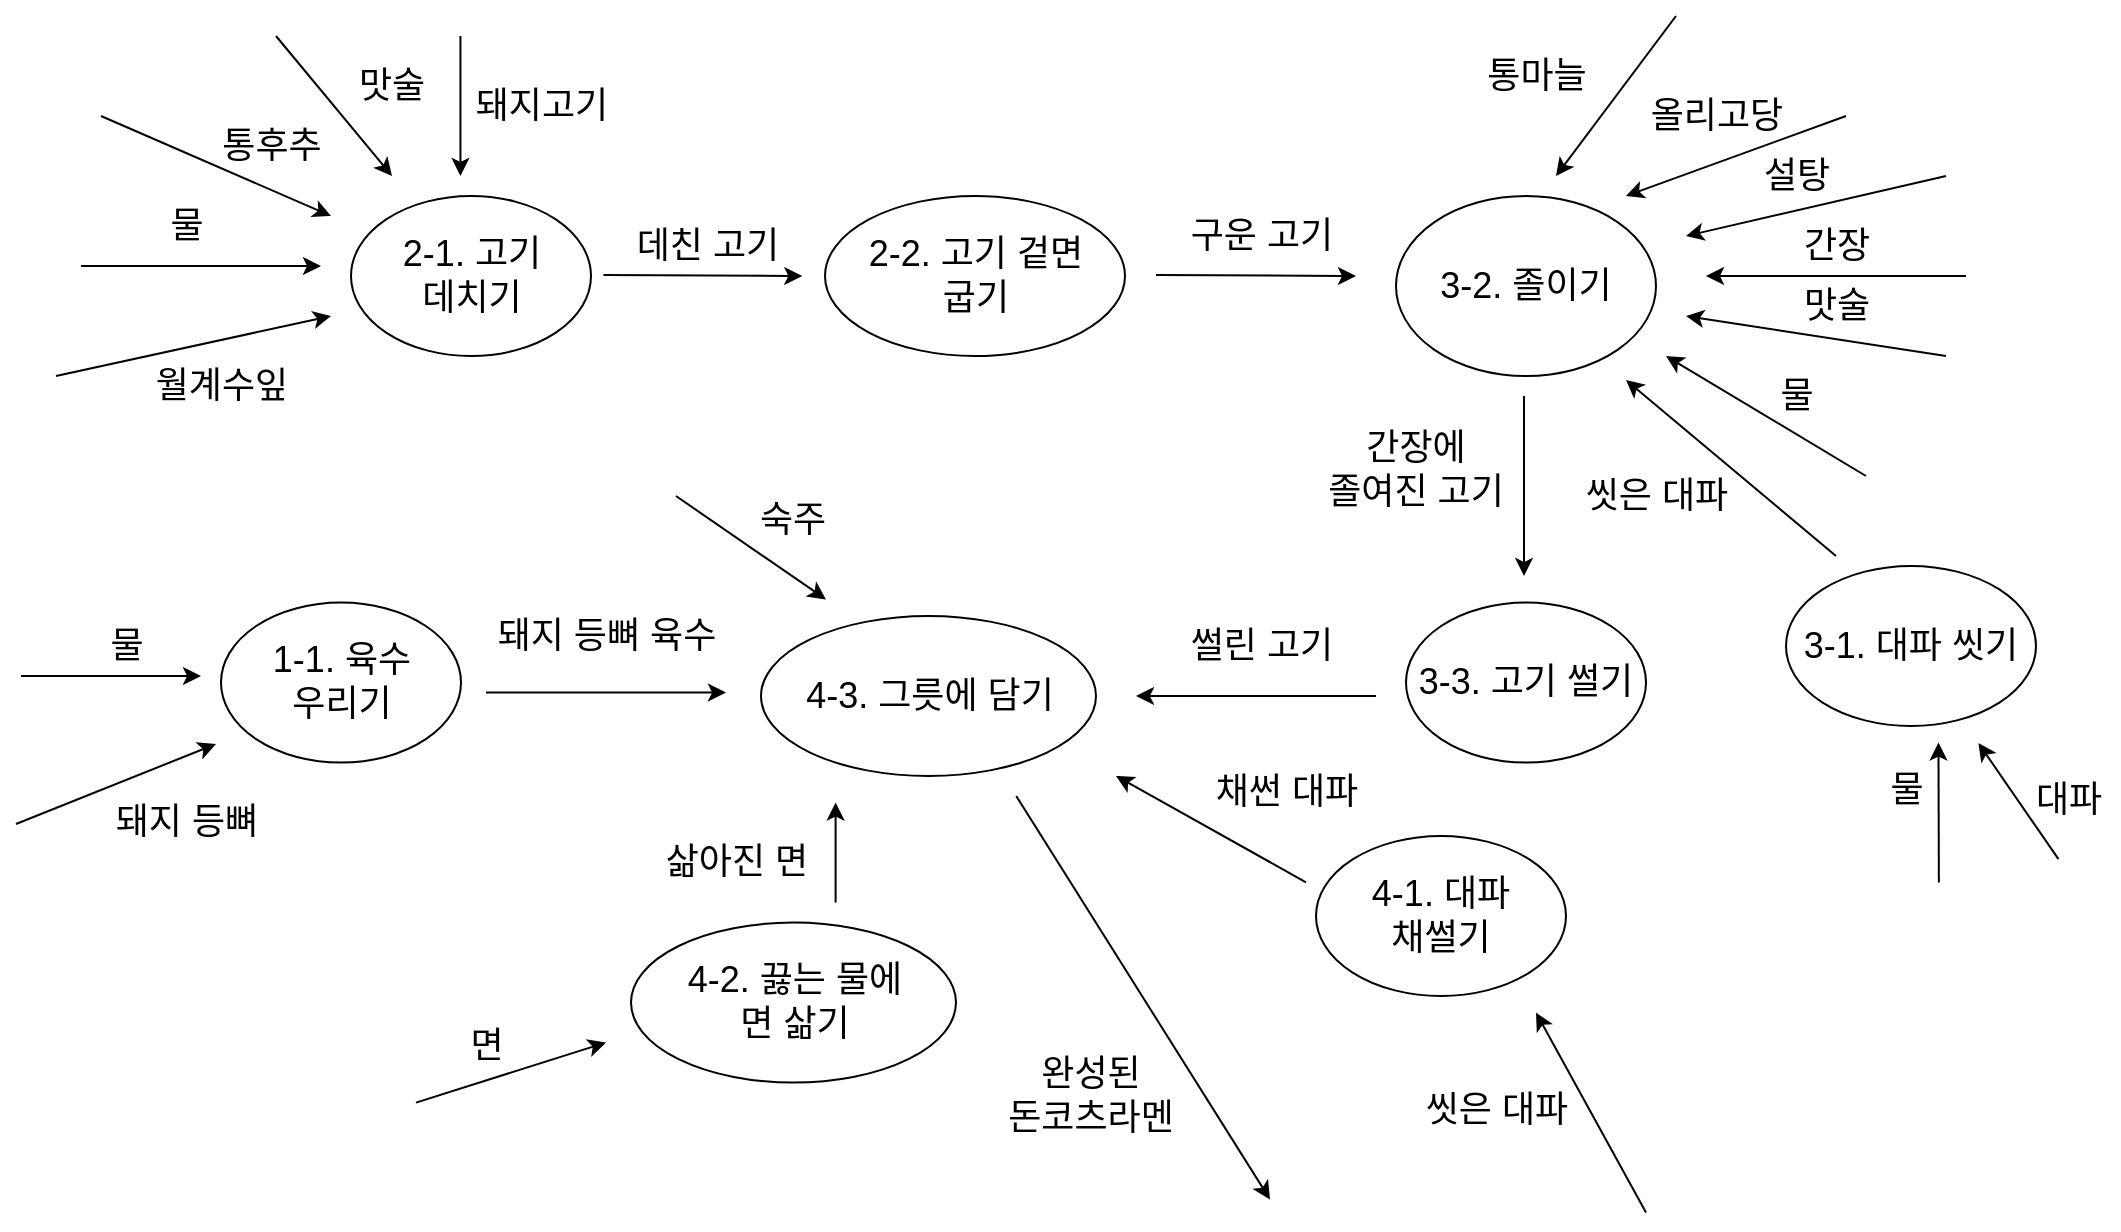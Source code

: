 <mxfile version="15.4.0" type="github">
  <diagram id="KtU2aRdOKYF484g9giqT" name="Page-1">
    <mxGraphModel dx="1826" dy="827" grid="1" gridSize="10" guides="1" tooltips="1" connect="1" arrows="1" fold="1" page="1" pageScale="1" pageWidth="1169" pageHeight="827" math="0" shadow="0">
      <root>
        <mxCell id="0" />
        <mxCell id="1" parent="0" />
        <mxCell id="4ka4wmr6u2VwpcD3s4QF-1" value="&lt;font style=&quot;font-size: 18px&quot;&gt;2-1. 고기 &lt;br&gt;데치기&lt;/font&gt;" style="ellipse;whiteSpace=wrap;html=1;" parent="1" vertex="1">
          <mxGeometry x="197.5" y="120" width="120" height="80" as="geometry" />
        </mxCell>
        <mxCell id="4ka4wmr6u2VwpcD3s4QF-2" value="&lt;font style=&quot;font-size: 18px&quot;&gt;돼지고기&lt;br&gt;&lt;/font&gt;" style="text;html=1;strokeColor=none;fillColor=none;align=center;verticalAlign=middle;whiteSpace=wrap;rounded=0;" parent="1" vertex="1">
          <mxGeometry x="252.5" y="60" width="80" height="30" as="geometry" />
        </mxCell>
        <mxCell id="4ka4wmr6u2VwpcD3s4QF-3" value="" style="endArrow=classic;html=1;" parent="1" edge="1">
          <mxGeometry width="50" height="50" relative="1" as="geometry">
            <mxPoint x="252.22" y="40" as="sourcePoint" />
            <mxPoint x="252.22" y="110" as="targetPoint" />
          </mxGeometry>
        </mxCell>
        <mxCell id="4ka4wmr6u2VwpcD3s4QF-8" value="&lt;font style=&quot;font-size: 18px&quot;&gt;구운 고기&lt;br&gt;&lt;/font&gt;" style="text;html=1;strokeColor=none;fillColor=none;align=center;verticalAlign=middle;whiteSpace=wrap;rounded=0;" parent="1" vertex="1">
          <mxGeometry x="572.5" y="125" width="160" height="30" as="geometry" />
        </mxCell>
        <mxCell id="4ka4wmr6u2VwpcD3s4QF-9" value="" style="endArrow=classic;html=1;" parent="1" edge="1">
          <mxGeometry width="50" height="50" relative="1" as="geometry">
            <mxPoint x="600" y="159.5" as="sourcePoint" />
            <mxPoint x="700" y="160" as="targetPoint" />
            <Array as="points" />
          </mxGeometry>
        </mxCell>
        <mxCell id="4ka4wmr6u2VwpcD3s4QF-13" value="&lt;font style=&quot;font-size: 18px&quot;&gt;3-2.&amp;nbsp;졸이기&lt;/font&gt;" style="ellipse;whiteSpace=wrap;html=1;" parent="1" vertex="1">
          <mxGeometry x="720" y="120" width="130" height="90" as="geometry" />
        </mxCell>
        <mxCell id="4ka4wmr6u2VwpcD3s4QF-14" value="&lt;font style=&quot;font-size: 18px&quot;&gt;간장에 &lt;br&gt;졸여진 고기&lt;br&gt;&lt;/font&gt;" style="text;html=1;strokeColor=none;fillColor=none;align=center;verticalAlign=middle;whiteSpace=wrap;rounded=0;" parent="1" vertex="1">
          <mxGeometry x="680" y="241.71" width="100" height="30" as="geometry" />
        </mxCell>
        <mxCell id="4ka4wmr6u2VwpcD3s4QF-15" value="" style="endArrow=classic;html=1;" parent="1" edge="1">
          <mxGeometry width="50" height="50" relative="1" as="geometry">
            <mxPoint x="784" y="220" as="sourcePoint" />
            <mxPoint x="784" y="310" as="targetPoint" />
          </mxGeometry>
        </mxCell>
        <mxCell id="4ka4wmr6u2VwpcD3s4QF-19" value="" style="endArrow=classic;html=1;" parent="1" edge="1">
          <mxGeometry width="50" height="50" relative="1" as="geometry">
            <mxPoint x="1005" y="160" as="sourcePoint" />
            <mxPoint x="875" y="160" as="targetPoint" />
          </mxGeometry>
        </mxCell>
        <mxCell id="4ka4wmr6u2VwpcD3s4QF-27" value="" style="endArrow=classic;html=1;" parent="1" edge="1">
          <mxGeometry width="50" height="50" relative="1" as="geometry">
            <mxPoint x="72.5" y="80" as="sourcePoint" />
            <mxPoint x="187.5" y="130" as="targetPoint" />
          </mxGeometry>
        </mxCell>
        <mxCell id="4ka4wmr6u2VwpcD3s4QF-28" value="&lt;font style=&quot;font-size: 18px&quot;&gt;통후추&lt;/font&gt;" style="text;html=1;strokeColor=none;fillColor=none;align=center;verticalAlign=middle;whiteSpace=wrap;rounded=0;" parent="1" vertex="1">
          <mxGeometry x="122.5" y="80" width="70" height="30" as="geometry" />
        </mxCell>
        <mxCell id="4ka4wmr6u2VwpcD3s4QF-29" value="" style="endArrow=classic;html=1;" parent="1" edge="1">
          <mxGeometry width="50" height="50" relative="1" as="geometry">
            <mxPoint x="50" y="210" as="sourcePoint" />
            <mxPoint x="187.5" y="180" as="targetPoint" />
          </mxGeometry>
        </mxCell>
        <mxCell id="4ka4wmr6u2VwpcD3s4QF-30" value="&lt;font style=&quot;font-size: 18px&quot;&gt;월계수잎&lt;/font&gt;" style="text;html=1;strokeColor=none;fillColor=none;align=center;verticalAlign=middle;whiteSpace=wrap;rounded=0;" parent="1" vertex="1">
          <mxGeometry x="87.5" y="200" width="90" height="30" as="geometry" />
        </mxCell>
        <mxCell id="4ka4wmr6u2VwpcD3s4QF-31" value="" style="endArrow=classic;html=1;" parent="1" edge="1">
          <mxGeometry width="50" height="50" relative="1" as="geometry">
            <mxPoint x="160" y="40" as="sourcePoint" />
            <mxPoint x="218" y="110" as="targetPoint" />
          </mxGeometry>
        </mxCell>
        <mxCell id="4ka4wmr6u2VwpcD3s4QF-32" value="&lt;font style=&quot;font-size: 18px&quot;&gt;맛술&lt;/font&gt;" style="text;html=1;strokeColor=none;fillColor=none;align=center;verticalAlign=middle;whiteSpace=wrap;rounded=0;" parent="1" vertex="1">
          <mxGeometry x="182.5" y="50" width="70" height="30" as="geometry" />
        </mxCell>
        <mxCell id="4ka4wmr6u2VwpcD3s4QF-33" value="&lt;font style=&quot;font-size: 18px&quot;&gt;간장&lt;/font&gt;" style="text;html=1;align=center;verticalAlign=middle;resizable=0;points=[];autosize=1;strokeColor=none;fillColor=none;" parent="1" vertex="1">
          <mxGeometry x="915" y="134.5" width="50" height="20" as="geometry" />
        </mxCell>
        <mxCell id="4ka4wmr6u2VwpcD3s4QF-34" value="" style="endArrow=classic;html=1;" parent="1" edge="1">
          <mxGeometry width="50" height="50" relative="1" as="geometry">
            <mxPoint x="995" y="200" as="sourcePoint" />
            <mxPoint x="865" y="180" as="targetPoint" />
          </mxGeometry>
        </mxCell>
        <mxCell id="4ka4wmr6u2VwpcD3s4QF-35" value="&lt;font style=&quot;font-size: 18px&quot;&gt;맛술&lt;/font&gt;" style="text;html=1;align=center;verticalAlign=middle;resizable=0;points=[];autosize=1;strokeColor=none;fillColor=none;" parent="1" vertex="1">
          <mxGeometry x="915" y="164.5" width="50" height="20" as="geometry" />
        </mxCell>
        <mxCell id="4ka4wmr6u2VwpcD3s4QF-36" value="" style="endArrow=classic;html=1;" parent="1" edge="1">
          <mxGeometry width="50" height="50" relative="1" as="geometry">
            <mxPoint x="955" y="260" as="sourcePoint" />
            <mxPoint x="855" y="200" as="targetPoint" />
          </mxGeometry>
        </mxCell>
        <mxCell id="4ka4wmr6u2VwpcD3s4QF-41" value="&lt;font style=&quot;font-size: 18px&quot;&gt;올리고당&lt;/font&gt;" style="text;html=1;align=center;verticalAlign=middle;resizable=0;points=[];autosize=1;strokeColor=none;fillColor=none;" parent="1" vertex="1">
          <mxGeometry x="835" y="70" width="90" height="20" as="geometry" />
        </mxCell>
        <mxCell id="4ka4wmr6u2VwpcD3s4QF-42" value="" style="endArrow=classic;html=1;" parent="1" edge="1">
          <mxGeometry width="50" height="50" relative="1" as="geometry">
            <mxPoint x="995" y="110" as="sourcePoint" />
            <mxPoint x="865" y="140" as="targetPoint" />
          </mxGeometry>
        </mxCell>
        <mxCell id="4ka4wmr6u2VwpcD3s4QF-43" value="&lt;font style=&quot;font-size: 18px&quot;&gt;설탕&lt;/font&gt;" style="text;html=1;align=center;verticalAlign=middle;resizable=0;points=[];autosize=1;strokeColor=none;fillColor=none;" parent="1" vertex="1">
          <mxGeometry x="895" y="100" width="50" height="20" as="geometry" />
        </mxCell>
        <mxCell id="4ka4wmr6u2VwpcD3s4QF-44" value="" style="endArrow=classic;html=1;" parent="1" edge="1">
          <mxGeometry width="50" height="50" relative="1" as="geometry">
            <mxPoint x="940" y="300" as="sourcePoint" />
            <mxPoint x="835" y="212" as="targetPoint" />
          </mxGeometry>
        </mxCell>
        <mxCell id="4ka4wmr6u2VwpcD3s4QF-51" value="&lt;span style=&quot;font-size: 18px&quot;&gt;4-2. 끓는 물에 &lt;br&gt;면 삶기&lt;br&gt;&lt;/span&gt;" style="ellipse;whiteSpace=wrap;html=1;" parent="1" vertex="1">
          <mxGeometry x="337.5" y="483.29" width="162.5" height="80" as="geometry" />
        </mxCell>
        <mxCell id="4ka4wmr6u2VwpcD3s4QF-52" value="" style="endArrow=classic;html=1;" parent="1" edge="1">
          <mxGeometry width="50" height="50" relative="1" as="geometry">
            <mxPoint x="265" y="368.29" as="sourcePoint" />
            <mxPoint x="385" y="368.29" as="targetPoint" />
          </mxGeometry>
        </mxCell>
        <mxCell id="4ka4wmr6u2VwpcD3s4QF-53" value="&lt;font style=&quot;font-size: 18px&quot;&gt;돼지 등뼈 육수&lt;/font&gt;" style="text;html=1;align=center;verticalAlign=middle;resizable=0;points=[];autosize=1;strokeColor=none;fillColor=none;" parent="1" vertex="1">
          <mxGeometry x="260" y="330.0" width="130" height="20" as="geometry" />
        </mxCell>
        <mxCell id="4ka4wmr6u2VwpcD3s4QF-58" value="&lt;span style=&quot;font-size: 18px&quot;&gt;4-3. 그릇에 담기&lt;br&gt;&lt;/span&gt;" style="ellipse;whiteSpace=wrap;html=1;" parent="1" vertex="1">
          <mxGeometry x="402.5" y="330" width="167.5" height="80" as="geometry" />
        </mxCell>
        <mxCell id="4ka4wmr6u2VwpcD3s4QF-60" value="" style="endArrow=classic;html=1;" parent="1" edge="1">
          <mxGeometry width="50" height="50" relative="1" as="geometry">
            <mxPoint x="439.8" y="473.29" as="sourcePoint" />
            <mxPoint x="439.8" y="423.29" as="targetPoint" />
          </mxGeometry>
        </mxCell>
        <mxCell id="4ka4wmr6u2VwpcD3s4QF-61" value="&lt;font style=&quot;font-size: 18px&quot;&gt;삶아진 면&lt;/font&gt;" style="text;html=1;align=center;verticalAlign=middle;resizable=0;points=[];autosize=1;strokeColor=none;fillColor=none;" parent="1" vertex="1">
          <mxGeometry x="345" y="443.29" width="90" height="20" as="geometry" />
        </mxCell>
        <mxCell id="4ka4wmr6u2VwpcD3s4QF-62" value="" style="endArrow=classic;html=1;" parent="1" edge="1">
          <mxGeometry width="50" height="50" relative="1" as="geometry">
            <mxPoint x="230" y="573.29" as="sourcePoint" />
            <mxPoint x="325" y="543.29" as="targetPoint" />
          </mxGeometry>
        </mxCell>
        <mxCell id="4ka4wmr6u2VwpcD3s4QF-63" value="&lt;font style=&quot;font-size: 18px&quot;&gt;면&lt;/font&gt;" style="text;html=1;align=center;verticalAlign=middle;resizable=0;points=[];autosize=1;strokeColor=none;fillColor=none;" parent="1" vertex="1">
          <mxGeometry x="250" y="535" width="30" height="20" as="geometry" />
        </mxCell>
        <mxCell id="4ka4wmr6u2VwpcD3s4QF-66" value="&lt;font style=&quot;font-size: 18px&quot;&gt;물&lt;/font&gt;" style="text;html=1;align=center;verticalAlign=middle;resizable=0;points=[];autosize=1;strokeColor=none;fillColor=none;" parent="1" vertex="1">
          <mxGeometry x="100" y="125" width="30" height="20" as="geometry" />
        </mxCell>
        <mxCell id="4ka4wmr6u2VwpcD3s4QF-68" value="" style="endArrow=classic;html=1;" parent="1" edge="1">
          <mxGeometry width="50" height="50" relative="1" as="geometry">
            <mxPoint x="62.5" y="155" as="sourcePoint" />
            <mxPoint x="182.5" y="155" as="targetPoint" />
          </mxGeometry>
        </mxCell>
        <mxCell id="4ka4wmr6u2VwpcD3s4QF-73" value="" style="endArrow=classic;html=1;" parent="1" edge="1">
          <mxGeometry width="50" height="50" relative="1" as="geometry">
            <mxPoint x="945" y="80" as="sourcePoint" />
            <mxPoint x="835" y="120" as="targetPoint" />
          </mxGeometry>
        </mxCell>
        <mxCell id="4ka4wmr6u2VwpcD3s4QF-78" value="&lt;font style=&quot;font-size: 18px&quot;&gt;물&lt;/font&gt;" style="text;html=1;align=center;verticalAlign=middle;resizable=0;points=[];autosize=1;strokeColor=none;fillColor=none;" parent="1" vertex="1">
          <mxGeometry x="905" y="210" width="30" height="20" as="geometry" />
        </mxCell>
        <mxCell id="4ka4wmr6u2VwpcD3s4QF-81" value="&lt;font style=&quot;font-size: 18px&quot;&gt;2-2. 고기 겉면&lt;br&gt;굽기&lt;br&gt;&lt;/font&gt;" style="ellipse;whiteSpace=wrap;html=1;" parent="1" vertex="1">
          <mxGeometry x="434.5" y="120" width="150" height="80" as="geometry" />
        </mxCell>
        <mxCell id="4ka4wmr6u2VwpcD3s4QF-85" value="&lt;span style=&quot;font-size: 18px&quot;&gt;3-1. 대파 씻기&lt;br&gt;&lt;/span&gt;" style="ellipse;whiteSpace=wrap;html=1;" parent="1" vertex="1">
          <mxGeometry x="915" y="305" width="125" height="80" as="geometry" />
        </mxCell>
        <mxCell id="4ka4wmr6u2VwpcD3s4QF-87" value="&lt;font style=&quot;font-size: 18px&quot;&gt;씻은 대파&lt;/font&gt;" style="text;html=1;align=center;verticalAlign=middle;resizable=0;points=[];autosize=1;strokeColor=none;fillColor=none;" parent="1" vertex="1">
          <mxGeometry x="805" y="260" width="90" height="20" as="geometry" />
        </mxCell>
        <mxCell id="4ka4wmr6u2VwpcD3s4QF-88" value="" style="endArrow=classic;html=1;" parent="1" edge="1">
          <mxGeometry width="50" height="50" relative="1" as="geometry">
            <mxPoint x="860" y="30" as="sourcePoint" />
            <mxPoint x="800" y="110" as="targetPoint" />
          </mxGeometry>
        </mxCell>
        <mxCell id="4ka4wmr6u2VwpcD3s4QF-89" value="&lt;font style=&quot;font-size: 18px&quot;&gt;통마늘&lt;/font&gt;" style="text;html=1;align=center;verticalAlign=middle;resizable=0;points=[];autosize=1;strokeColor=none;fillColor=none;" parent="1" vertex="1">
          <mxGeometry x="755" y="50.0" width="70" height="20" as="geometry" />
        </mxCell>
        <mxCell id="4ka4wmr6u2VwpcD3s4QF-91" value="" style="endArrow=classic;html=1;" parent="1" edge="1">
          <mxGeometry width="50" height="50" relative="1" as="geometry">
            <mxPoint x="1051.23" y="451.58" as="sourcePoint" />
            <mxPoint x="1011.23" y="393.58" as="targetPoint" />
          </mxGeometry>
        </mxCell>
        <mxCell id="4ka4wmr6u2VwpcD3s4QF-92" value="&lt;font style=&quot;font-size: 18px&quot;&gt;대파&lt;/font&gt;" style="text;html=1;align=center;verticalAlign=middle;resizable=0;points=[];autosize=1;strokeColor=none;fillColor=none;" parent="1" vertex="1">
          <mxGeometry x="1031.23" y="411.58" width="50" height="20" as="geometry" />
        </mxCell>
        <mxCell id="4ka4wmr6u2VwpcD3s4QF-93" value="" style="endArrow=classic;html=1;" parent="1" edge="1">
          <mxGeometry width="50" height="50" relative="1" as="geometry">
            <mxPoint x="530.13" y="420.0" as="sourcePoint" />
            <mxPoint x="657" y="621.71" as="targetPoint" />
            <Array as="points" />
          </mxGeometry>
        </mxCell>
        <mxCell id="4ka4wmr6u2VwpcD3s4QF-94" value="&lt;font style=&quot;font-size: 18px&quot;&gt;완성된 &lt;br&gt;돈코츠라멘&lt;/font&gt;" style="text;html=1;align=center;verticalAlign=middle;resizable=0;points=[];autosize=1;strokeColor=none;fillColor=none;" parent="1" vertex="1">
          <mxGeometry x="512" y="550" width="110" height="40" as="geometry" />
        </mxCell>
        <mxCell id="4ka4wmr6u2VwpcD3s4QF-95" value="&lt;font style=&quot;font-size: 18px&quot;&gt;데친 고기&lt;br&gt;&lt;/font&gt;" style="text;html=1;strokeColor=none;fillColor=none;align=center;verticalAlign=middle;whiteSpace=wrap;rounded=0;" parent="1" vertex="1">
          <mxGeometry x="329.38" y="130" width="93.75" height="30" as="geometry" />
        </mxCell>
        <mxCell id="4ka4wmr6u2VwpcD3s4QF-96" value="" style="endArrow=classic;html=1;entryX=1;entryY=1;entryDx=0;entryDy=0;" parent="1" target="4ka4wmr6u2VwpcD3s4QF-95" edge="1">
          <mxGeometry width="50" height="50" relative="1" as="geometry">
            <mxPoint x="323.75" y="159.5" as="sourcePoint" />
            <mxPoint x="420" y="161" as="targetPoint" />
          </mxGeometry>
        </mxCell>
        <mxCell id="4ka4wmr6u2VwpcD3s4QF-99" value="" style="endArrow=classic;html=1;" parent="1" edge="1">
          <mxGeometry width="50" height="50" relative="1" as="geometry">
            <mxPoint x="991.43" y="463.29" as="sourcePoint" />
            <mxPoint x="991.23" y="393.29" as="targetPoint" />
          </mxGeometry>
        </mxCell>
        <mxCell id="4ka4wmr6u2VwpcD3s4QF-100" value="&lt;font style=&quot;font-size: 18px&quot;&gt;물&lt;/font&gt;" style="text;html=1;align=center;verticalAlign=middle;resizable=0;points=[];autosize=1;strokeColor=none;fillColor=none;" parent="1" vertex="1">
          <mxGeometry x="960" y="406.58" width="30" height="20" as="geometry" />
        </mxCell>
        <mxCell id="4ka4wmr6u2VwpcD3s4QF-103" value="&lt;span style=&quot;font-size: 18px&quot;&gt;3-3. 고기 썰기&lt;br&gt;&lt;/span&gt;" style="ellipse;whiteSpace=wrap;html=1;" parent="1" vertex="1">
          <mxGeometry x="725" y="323.29" width="120" height="80" as="geometry" />
        </mxCell>
        <mxCell id="4ka4wmr6u2VwpcD3s4QF-104" value="" style="endArrow=classic;html=1;" parent="1" edge="1">
          <mxGeometry width="50" height="50" relative="1" as="geometry">
            <mxPoint x="710" y="370" as="sourcePoint" />
            <mxPoint x="590" y="370" as="targetPoint" />
            <Array as="points" />
          </mxGeometry>
        </mxCell>
        <mxCell id="4ka4wmr6u2VwpcD3s4QF-105" value="&lt;font style=&quot;font-size: 18px&quot;&gt;썰린 고기&lt;br&gt;&lt;/font&gt;" style="text;html=1;strokeColor=none;fillColor=none;align=center;verticalAlign=middle;whiteSpace=wrap;rounded=0;" parent="1" vertex="1">
          <mxGeometry x="572.5" y="330" width="160" height="30" as="geometry" />
        </mxCell>
        <mxCell id="4ka4wmr6u2VwpcD3s4QF-106" value="" style="endArrow=classic;html=1;" parent="1" edge="1">
          <mxGeometry width="50" height="50" relative="1" as="geometry">
            <mxPoint x="360" y="270.0" as="sourcePoint" />
            <mxPoint x="435" y="321.71" as="targetPoint" />
          </mxGeometry>
        </mxCell>
        <mxCell id="4ka4wmr6u2VwpcD3s4QF-108" value="" style="endArrow=classic;html=1;" parent="1" edge="1">
          <mxGeometry width="50" height="50" relative="1" as="geometry">
            <mxPoint x="675" y="463.14" as="sourcePoint" />
            <mxPoint x="580" y="410" as="targetPoint" />
          </mxGeometry>
        </mxCell>
        <mxCell id="4ka4wmr6u2VwpcD3s4QF-109" value="&lt;font style=&quot;font-size: 18px&quot;&gt;채썬 대파&lt;/font&gt;" style="text;html=1;align=center;verticalAlign=middle;resizable=0;points=[];autosize=1;strokeColor=none;fillColor=none;" parent="1" vertex="1">
          <mxGeometry x="620" y="408.29" width="90" height="20" as="geometry" />
        </mxCell>
        <mxCell id="4ka4wmr6u2VwpcD3s4QF-110" value="" style="endArrow=classic;html=1;" parent="1" edge="1">
          <mxGeometry width="50" height="50" relative="1" as="geometry">
            <mxPoint x="32.5" y="360" as="sourcePoint" />
            <mxPoint x="122.5" y="360" as="targetPoint" />
          </mxGeometry>
        </mxCell>
        <mxCell id="4ka4wmr6u2VwpcD3s4QF-112" value="&lt;span style=&quot;font-size: 18px&quot;&gt;1-1. 육수 &lt;br&gt;우리기&lt;br&gt;&lt;/span&gt;" style="ellipse;whiteSpace=wrap;html=1;" parent="1" vertex="1">
          <mxGeometry x="132.5" y="323.29" width="120" height="80" as="geometry" />
        </mxCell>
        <mxCell id="4ka4wmr6u2VwpcD3s4QF-113" value="" style="endArrow=classic;html=1;" parent="1" edge="1">
          <mxGeometry width="50" height="50" relative="1" as="geometry">
            <mxPoint x="30" y="434" as="sourcePoint" />
            <mxPoint x="130" y="394" as="targetPoint" />
          </mxGeometry>
        </mxCell>
        <mxCell id="4ka4wmr6u2VwpcD3s4QF-114" value="&lt;font style=&quot;font-size: 18px&quot;&gt;돼지 등뼈&lt;/font&gt;" style="text;html=1;align=center;verticalAlign=middle;resizable=0;points=[];autosize=1;strokeColor=none;fillColor=none;" parent="1" vertex="1">
          <mxGeometry x="70" y="423.29" width="90" height="20" as="geometry" />
        </mxCell>
        <mxCell id="4ka4wmr6u2VwpcD3s4QF-118" value="&lt;font style=&quot;font-size: 18px&quot;&gt;물&lt;/font&gt;" style="text;html=1;align=center;verticalAlign=middle;resizable=0;points=[];autosize=1;strokeColor=none;fillColor=none;" parent="1" vertex="1">
          <mxGeometry x="70" y="335" width="30" height="20" as="geometry" />
        </mxCell>
        <mxCell id="4ka4wmr6u2VwpcD3s4QF-119" value="&lt;span style=&quot;font-size: 18px&quot;&gt;4-1. 대파 &lt;br&gt;채썰기&lt;br&gt;&lt;/span&gt;" style="ellipse;whiteSpace=wrap;html=1;" parent="1" vertex="1">
          <mxGeometry x="680" y="440.0" width="125" height="80" as="geometry" />
        </mxCell>
        <mxCell id="4ka4wmr6u2VwpcD3s4QF-120" value="" style="endArrow=classic;html=1;" parent="1" edge="1">
          <mxGeometry width="50" height="50" relative="1" as="geometry">
            <mxPoint x="845" y="628.29" as="sourcePoint" />
            <mxPoint x="790" y="528.29" as="targetPoint" />
          </mxGeometry>
        </mxCell>
        <mxCell id="4ka4wmr6u2VwpcD3s4QF-121" value="&lt;font style=&quot;font-size: 18px&quot;&gt;씻은 대파&lt;/font&gt;" style="text;html=1;align=center;verticalAlign=middle;resizable=0;points=[];autosize=1;strokeColor=none;fillColor=none;" parent="1" vertex="1">
          <mxGeometry x="725" y="566.58" width="90" height="20" as="geometry" />
        </mxCell>
        <mxCell id="4ka4wmr6u2VwpcD3s4QF-126" value="&lt;span style=&quot;font-size: 18px&quot;&gt;숙주&lt;/span&gt;" style="text;html=1;align=center;verticalAlign=middle;resizable=0;points=[];autosize=1;strokeColor=none;fillColor=none;" parent="1" vertex="1">
          <mxGeometry x="392.5" y="271.71" width="50" height="20" as="geometry" />
        </mxCell>
      </root>
    </mxGraphModel>
  </diagram>
</mxfile>
